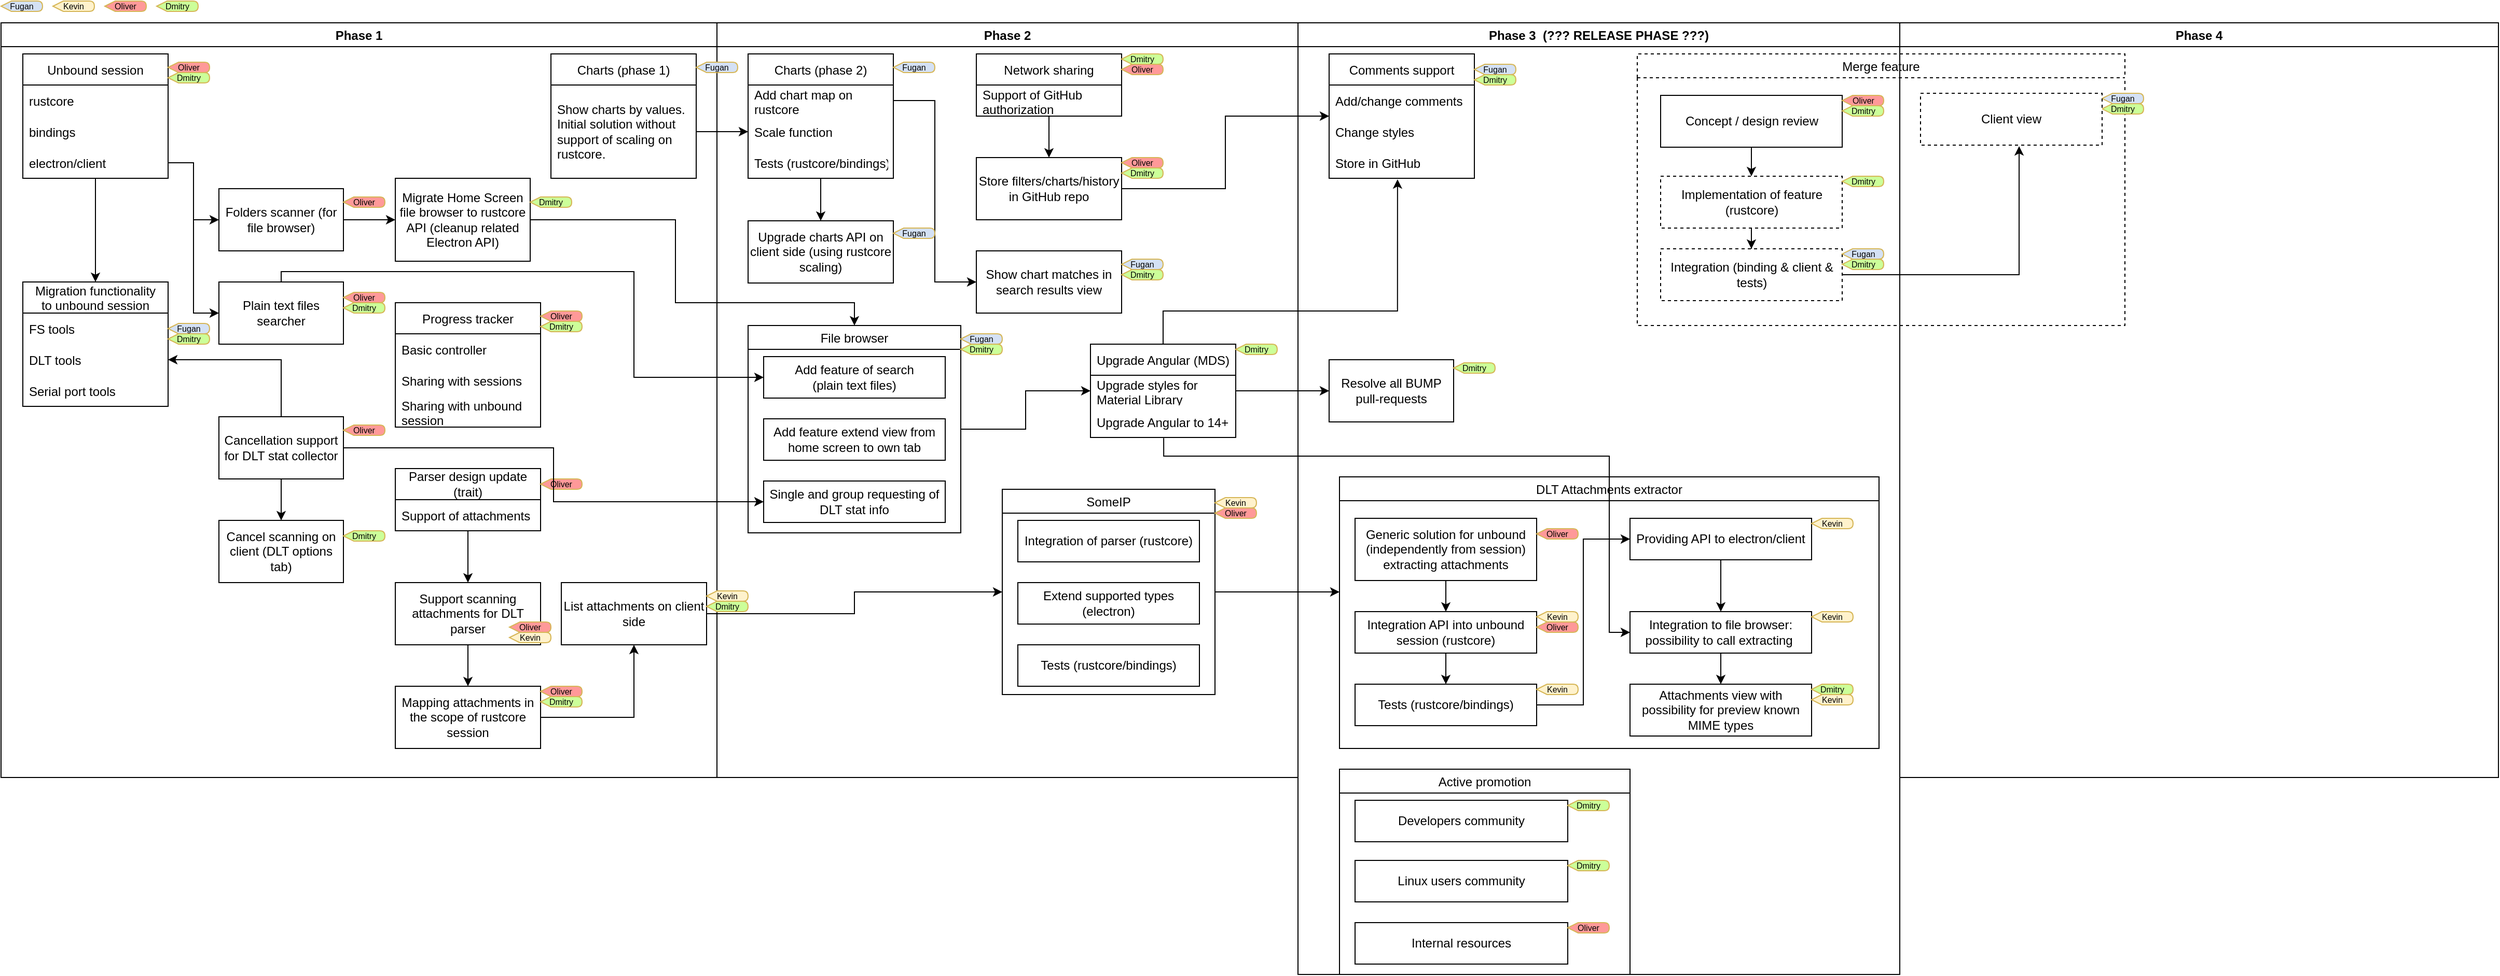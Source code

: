 <mxfile version="16.5.6" type="github">
  <diagram name="Page-1" id="74e2e168-ea6b-b213-b513-2b3c1d86103e">
    <mxGraphModel dx="2370" dy="1277" grid="1" gridSize="10" guides="1" tooltips="1" connect="1" arrows="1" fold="1" page="1" pageScale="1" pageWidth="1100" pageHeight="850" background="none" math="0" shadow="0">
      <root>
        <mxCell id="0" />
        <mxCell id="1" parent="0" />
        <mxCell id="HTtbc1bWQAet3By7Gsei-16" value="Phase 1" style="swimlane;fontSize=12;startSize=23;" vertex="1" parent="1">
          <mxGeometry x="20" y="32" width="690" height="728" as="geometry" />
        </mxCell>
        <mxCell id="HTtbc1bWQAet3By7Gsei-2" value="Unbound session" style="swimlane;fontStyle=0;childLayout=stackLayout;horizontal=1;startSize=30;horizontalStack=0;resizeParent=1;resizeParentMax=0;resizeLast=0;collapsible=1;marginBottom=0;" vertex="1" parent="HTtbc1bWQAet3By7Gsei-16">
          <mxGeometry x="21" y="30" width="140" height="120" as="geometry">
            <mxRectangle x="40" y="40" width="130" height="30" as="alternateBounds" />
          </mxGeometry>
        </mxCell>
        <mxCell id="HTtbc1bWQAet3By7Gsei-3" value="rustcore" style="text;strokeColor=none;fillColor=none;align=left;verticalAlign=middle;spacingLeft=4;spacingRight=4;overflow=hidden;points=[[0,0.5],[1,0.5]];portConstraint=eastwest;rotatable=0;" vertex="1" parent="HTtbc1bWQAet3By7Gsei-2">
          <mxGeometry y="30" width="140" height="30" as="geometry" />
        </mxCell>
        <mxCell id="HTtbc1bWQAet3By7Gsei-4" value="bindings" style="text;strokeColor=none;fillColor=none;align=left;verticalAlign=middle;spacingLeft=4;spacingRight=4;overflow=hidden;points=[[0,0.5],[1,0.5]];portConstraint=eastwest;rotatable=0;" vertex="1" parent="HTtbc1bWQAet3By7Gsei-2">
          <mxGeometry y="60" width="140" height="30" as="geometry" />
        </mxCell>
        <mxCell id="HTtbc1bWQAet3By7Gsei-5" value="electron/client" style="text;strokeColor=none;fillColor=none;align=left;verticalAlign=middle;spacingLeft=4;spacingRight=4;overflow=hidden;points=[[0,0.5],[1,0.5]];portConstraint=eastwest;rotatable=0;" vertex="1" parent="HTtbc1bWQAet3By7Gsei-2">
          <mxGeometry y="90" width="140" height="30" as="geometry" />
        </mxCell>
        <mxCell id="HTtbc1bWQAet3By7Gsei-6" value="Migration functionality&#xa;to unbound session" style="swimlane;fontStyle=0;childLayout=stackLayout;horizontal=1;startSize=30;horizontalStack=0;resizeParent=1;resizeParentMax=0;resizeLast=0;collapsible=1;marginBottom=0;" vertex="1" parent="HTtbc1bWQAet3By7Gsei-16">
          <mxGeometry x="21" y="250" width="140" height="120" as="geometry" />
        </mxCell>
        <mxCell id="HTtbc1bWQAet3By7Gsei-7" value="FS tools" style="text;strokeColor=none;fillColor=none;align=left;verticalAlign=middle;spacingLeft=4;spacingRight=4;overflow=hidden;points=[[0,0.5],[1,0.5]];portConstraint=eastwest;rotatable=0;" vertex="1" parent="HTtbc1bWQAet3By7Gsei-6">
          <mxGeometry y="30" width="140" height="30" as="geometry" />
        </mxCell>
        <mxCell id="HTtbc1bWQAet3By7Gsei-8" value="DLT tools" style="text;strokeColor=none;fillColor=none;align=left;verticalAlign=middle;spacingLeft=4;spacingRight=4;overflow=hidden;points=[[0,0.5],[1,0.5]];portConstraint=eastwest;rotatable=0;" vertex="1" parent="HTtbc1bWQAet3By7Gsei-6">
          <mxGeometry y="60" width="140" height="30" as="geometry" />
        </mxCell>
        <mxCell id="HTtbc1bWQAet3By7Gsei-9" value="Serial port tools" style="text;strokeColor=none;fillColor=none;align=left;verticalAlign=middle;spacingLeft=4;spacingRight=4;overflow=hidden;points=[[0,0.5],[1,0.5]];portConstraint=eastwest;rotatable=0;" vertex="1" parent="HTtbc1bWQAet3By7Gsei-6">
          <mxGeometry y="90" width="140" height="30" as="geometry" />
        </mxCell>
        <mxCell id="HTtbc1bWQAet3By7Gsei-1" style="edgeStyle=orthogonalEdgeStyle;rounded=0;orthogonalLoop=1;jettySize=auto;html=1;entryX=0.5;entryY=0;entryDx=0;entryDy=0;" edge="1" parent="HTtbc1bWQAet3By7Gsei-16" source="HTtbc1bWQAet3By7Gsei-2" target="HTtbc1bWQAet3By7Gsei-6">
          <mxGeometry relative="1" as="geometry" />
        </mxCell>
        <mxCell id="HTtbc1bWQAet3By7Gsei-34" style="edgeStyle=orthogonalEdgeStyle;rounded=0;orthogonalLoop=1;jettySize=auto;html=1;entryX=0;entryY=0.5;entryDx=0;entryDy=0;fontSize=12;" edge="1" parent="HTtbc1bWQAet3By7Gsei-16" source="HTtbc1bWQAet3By7Gsei-12" target="HTtbc1bWQAet3By7Gsei-33">
          <mxGeometry relative="1" as="geometry" />
        </mxCell>
        <mxCell id="HTtbc1bWQAet3By7Gsei-12" value="Folders scanner (for file browser)" style="rounded=0;whiteSpace=wrap;html=1;" vertex="1" parent="HTtbc1bWQAet3By7Gsei-16">
          <mxGeometry x="210" y="160" width="120" height="60" as="geometry" />
        </mxCell>
        <mxCell id="HTtbc1bWQAet3By7Gsei-14" style="edgeStyle=orthogonalEdgeStyle;rounded=0;orthogonalLoop=1;jettySize=auto;html=1;entryX=0;entryY=0.5;entryDx=0;entryDy=0;" edge="1" parent="HTtbc1bWQAet3By7Gsei-16" source="HTtbc1bWQAet3By7Gsei-5" target="HTtbc1bWQAet3By7Gsei-12">
          <mxGeometry relative="1" as="geometry" />
        </mxCell>
        <mxCell id="HTtbc1bWQAet3By7Gsei-13" value="Plain text files searcher" style="rounded=0;whiteSpace=wrap;html=1;" vertex="1" parent="HTtbc1bWQAet3By7Gsei-16">
          <mxGeometry x="210" y="250" width="120" height="60" as="geometry" />
        </mxCell>
        <mxCell id="HTtbc1bWQAet3By7Gsei-15" style="edgeStyle=orthogonalEdgeStyle;rounded=0;orthogonalLoop=1;jettySize=auto;html=1;entryX=0;entryY=0.5;entryDx=0;entryDy=0;" edge="1" parent="HTtbc1bWQAet3By7Gsei-16" source="HTtbc1bWQAet3By7Gsei-5" target="HTtbc1bWQAet3By7Gsei-13">
          <mxGeometry relative="1" as="geometry" />
        </mxCell>
        <mxCell id="HTtbc1bWQAet3By7Gsei-36" style="edgeStyle=orthogonalEdgeStyle;rounded=0;orthogonalLoop=1;jettySize=auto;html=1;entryX=0.5;entryY=0;entryDx=0;entryDy=0;fontSize=12;" edge="1" parent="HTtbc1bWQAet3By7Gsei-16" source="HTtbc1bWQAet3By7Gsei-11" target="HTtbc1bWQAet3By7Gsei-35">
          <mxGeometry relative="1" as="geometry" />
        </mxCell>
        <mxCell id="HTtbc1bWQAet3By7Gsei-11" value="Cancellation support for DLT stat collector" style="rounded=0;whiteSpace=wrap;html=1;" vertex="1" parent="HTtbc1bWQAet3By7Gsei-16">
          <mxGeometry x="210" y="380" width="120" height="60" as="geometry" />
        </mxCell>
        <mxCell id="HTtbc1bWQAet3By7Gsei-10" style="edgeStyle=orthogonalEdgeStyle;rounded=0;orthogonalLoop=1;jettySize=auto;html=1;" edge="1" parent="HTtbc1bWQAet3By7Gsei-16" source="HTtbc1bWQAet3By7Gsei-11" target="HTtbc1bWQAet3By7Gsei-8">
          <mxGeometry relative="1" as="geometry" />
        </mxCell>
        <mxCell id="HTtbc1bWQAet3By7Gsei-33" value="Migrate Home Screen file browser to rustcore API (cleanup related Electron API)" style="rounded=0;whiteSpace=wrap;html=1;" vertex="1" parent="HTtbc1bWQAet3By7Gsei-16">
          <mxGeometry x="380" y="150" width="130" height="80" as="geometry" />
        </mxCell>
        <mxCell id="HTtbc1bWQAet3By7Gsei-35" value="Cancel scanning on client (DLT options tab)" style="rounded=0;whiteSpace=wrap;html=1;" vertex="1" parent="HTtbc1bWQAet3By7Gsei-16">
          <mxGeometry x="210" y="480" width="120" height="60" as="geometry" />
        </mxCell>
        <mxCell id="HTtbc1bWQAet3By7Gsei-37" value="Charts (phase 1)" style="swimlane;fontStyle=0;childLayout=stackLayout;horizontal=1;startSize=30;horizontalStack=0;resizeParent=1;resizeParentMax=0;resizeLast=0;collapsible=1;marginBottom=0;fontSize=12;" vertex="1" parent="HTtbc1bWQAet3By7Gsei-16">
          <mxGeometry x="530" y="30" width="140" height="120" as="geometry" />
        </mxCell>
        <mxCell id="HTtbc1bWQAet3By7Gsei-38" value="Show charts by values. Initial solution without support of scaling on rustcore.  " style="text;strokeColor=none;fillColor=none;align=left;verticalAlign=middle;spacingLeft=4;spacingRight=4;overflow=hidden;points=[[0,0.5],[1,0.5]];portConstraint=eastwest;rotatable=0;fontSize=12;whiteSpace=wrap;" vertex="1" parent="HTtbc1bWQAet3By7Gsei-37">
          <mxGeometry y="30" width="140" height="90" as="geometry" />
        </mxCell>
        <mxCell id="HTtbc1bWQAet3By7Gsei-51" value="Progress tracker" style="swimlane;fontStyle=0;childLayout=stackLayout;horizontal=1;startSize=30;horizontalStack=0;resizeParent=1;resizeParentMax=0;resizeLast=0;collapsible=1;marginBottom=0;" vertex="1" parent="HTtbc1bWQAet3By7Gsei-16">
          <mxGeometry x="380" y="270" width="140" height="120" as="geometry">
            <mxRectangle x="40" y="40" width="130" height="30" as="alternateBounds" />
          </mxGeometry>
        </mxCell>
        <mxCell id="HTtbc1bWQAet3By7Gsei-52" value="Basic controller" style="text;strokeColor=none;fillColor=none;align=left;verticalAlign=middle;spacingLeft=4;spacingRight=4;overflow=hidden;points=[[0,0.5],[1,0.5]];portConstraint=eastwest;rotatable=0;" vertex="1" parent="HTtbc1bWQAet3By7Gsei-51">
          <mxGeometry y="30" width="140" height="30" as="geometry" />
        </mxCell>
        <mxCell id="HTtbc1bWQAet3By7Gsei-53" value="Sharing with sessions" style="text;strokeColor=none;fillColor=none;align=left;verticalAlign=middle;spacingLeft=4;spacingRight=4;overflow=hidden;points=[[0,0.5],[1,0.5]];portConstraint=eastwest;rotatable=0;" vertex="1" parent="HTtbc1bWQAet3By7Gsei-51">
          <mxGeometry y="60" width="140" height="30" as="geometry" />
        </mxCell>
        <mxCell id="HTtbc1bWQAet3By7Gsei-54" value="Sharing with unbound session" style="text;strokeColor=none;fillColor=none;align=left;verticalAlign=middle;spacingLeft=4;spacingRight=4;overflow=hidden;points=[[0,0.5],[1,0.5]];portConstraint=eastwest;rotatable=0;whiteSpace=wrap;" vertex="1" parent="HTtbc1bWQAet3By7Gsei-51">
          <mxGeometry y="90" width="140" height="30" as="geometry" />
        </mxCell>
        <mxCell id="HTtbc1bWQAet3By7Gsei-60" style="edgeStyle=orthogonalEdgeStyle;rounded=0;orthogonalLoop=1;jettySize=auto;html=1;entryX=0.5;entryY=0;entryDx=0;entryDy=0;fontSize=12;" edge="1" parent="HTtbc1bWQAet3By7Gsei-16" source="HTtbc1bWQAet3By7Gsei-55" target="HTtbc1bWQAet3By7Gsei-59">
          <mxGeometry relative="1" as="geometry" />
        </mxCell>
        <mxCell id="HTtbc1bWQAet3By7Gsei-55" value="Parser design update (trait)" style="swimlane;fontStyle=0;childLayout=stackLayout;horizontal=1;startSize=30;horizontalStack=0;resizeParent=1;resizeParentMax=0;resizeLast=0;collapsible=1;marginBottom=0;whiteSpace=wrap;" vertex="1" parent="HTtbc1bWQAet3By7Gsei-16">
          <mxGeometry x="380" y="430" width="140" height="60" as="geometry">
            <mxRectangle x="40" y="40" width="130" height="30" as="alternateBounds" />
          </mxGeometry>
        </mxCell>
        <mxCell id="HTtbc1bWQAet3By7Gsei-56" value="Support of attachments" style="text;strokeColor=none;fillColor=none;align=left;verticalAlign=middle;spacingLeft=4;spacingRight=4;overflow=hidden;points=[[0,0.5],[1,0.5]];portConstraint=eastwest;rotatable=0;" vertex="1" parent="HTtbc1bWQAet3By7Gsei-55">
          <mxGeometry y="30" width="140" height="30" as="geometry" />
        </mxCell>
        <mxCell id="HTtbc1bWQAet3By7Gsei-62" style="edgeStyle=orthogonalEdgeStyle;rounded=0;orthogonalLoop=1;jettySize=auto;html=1;entryX=0.5;entryY=0;entryDx=0;entryDy=0;fontSize=12;" edge="1" parent="HTtbc1bWQAet3By7Gsei-16" source="HTtbc1bWQAet3By7Gsei-59" target="HTtbc1bWQAet3By7Gsei-61">
          <mxGeometry relative="1" as="geometry" />
        </mxCell>
        <mxCell id="HTtbc1bWQAet3By7Gsei-59" value="Support scanning attachments for DLT parser" style="rounded=0;whiteSpace=wrap;html=1;fontSize=12;" vertex="1" parent="HTtbc1bWQAet3By7Gsei-16">
          <mxGeometry x="380" y="540" width="140" height="60" as="geometry" />
        </mxCell>
        <mxCell id="HTtbc1bWQAet3By7Gsei-64" style="edgeStyle=orthogonalEdgeStyle;rounded=0;orthogonalLoop=1;jettySize=auto;html=1;entryX=0.5;entryY=1;entryDx=0;entryDy=0;fontSize=12;" edge="1" parent="HTtbc1bWQAet3By7Gsei-16" source="HTtbc1bWQAet3By7Gsei-61" target="HTtbc1bWQAet3By7Gsei-63">
          <mxGeometry relative="1" as="geometry" />
        </mxCell>
        <mxCell id="HTtbc1bWQAet3By7Gsei-61" value="Mapping attachments in the scope of rustcore session" style="rounded=0;whiteSpace=wrap;html=1;fontSize=12;" vertex="1" parent="HTtbc1bWQAet3By7Gsei-16">
          <mxGeometry x="380" y="640" width="140" height="60" as="geometry" />
        </mxCell>
        <mxCell id="HTtbc1bWQAet3By7Gsei-63" value="List attachments on client side" style="rounded=0;whiteSpace=wrap;html=1;fontSize=12;" vertex="1" parent="HTtbc1bWQAet3By7Gsei-16">
          <mxGeometry x="540" y="540" width="140" height="60" as="geometry" />
        </mxCell>
        <mxCell id="HTtbc1bWQAet3By7Gsei-131" value="Oliver" style="shape=display;whiteSpace=wrap;html=1;rounded=0;shadow=0;glass=0;sketch=0;fontSize=8;fillColor=#FF9999;strokeColor=#d6b656;" vertex="1" parent="HTtbc1bWQAet3By7Gsei-16">
          <mxGeometry x="161" y="38" width="40" height="10" as="geometry" />
        </mxCell>
        <mxCell id="HTtbc1bWQAet3By7Gsei-132" value="Dmitry" style="shape=display;whiteSpace=wrap;html=1;rounded=0;shadow=0;glass=0;sketch=0;fontSize=8;fillColor=#CCFF99;strokeColor=#d6b656;" vertex="1" parent="HTtbc1bWQAet3By7Gsei-16">
          <mxGeometry x="161" y="48" width="40" height="10" as="geometry" />
        </mxCell>
        <mxCell id="HTtbc1bWQAet3By7Gsei-133" value="Oliver" style="shape=display;whiteSpace=wrap;html=1;rounded=0;shadow=0;glass=0;sketch=0;fontSize=8;fillColor=#FF9999;strokeColor=#d6b656;" vertex="1" parent="HTtbc1bWQAet3By7Gsei-16">
          <mxGeometry x="330" y="168" width="40" height="10" as="geometry" />
        </mxCell>
        <mxCell id="HTtbc1bWQAet3By7Gsei-134" value="Oliver" style="shape=display;whiteSpace=wrap;html=1;rounded=0;shadow=0;glass=0;sketch=0;fontSize=8;fillColor=#FF9999;strokeColor=#d6b656;" vertex="1" parent="HTtbc1bWQAet3By7Gsei-16">
          <mxGeometry x="330" y="388" width="40" height="10" as="geometry" />
        </mxCell>
        <mxCell id="HTtbc1bWQAet3By7Gsei-135" value="Oliver" style="shape=display;whiteSpace=wrap;html=1;rounded=0;shadow=0;glass=0;sketch=0;fontSize=8;fillColor=#FF9999;strokeColor=#d6b656;" vertex="1" parent="HTtbc1bWQAet3By7Gsei-16">
          <mxGeometry x="520" y="278" width="40" height="10" as="geometry" />
        </mxCell>
        <mxCell id="HTtbc1bWQAet3By7Gsei-136" value="Dmitry" style="shape=display;whiteSpace=wrap;html=1;rounded=0;shadow=0;glass=0;sketch=0;fontSize=8;fillColor=#CCFF99;strokeColor=#d6b656;" vertex="1" parent="HTtbc1bWQAet3By7Gsei-16">
          <mxGeometry x="520" y="288" width="40" height="10" as="geometry" />
        </mxCell>
        <mxCell id="HTtbc1bWQAet3By7Gsei-137" value="Dmitry" style="shape=display;whiteSpace=wrap;html=1;rounded=0;shadow=0;glass=0;sketch=0;fontSize=8;fillColor=#CCFF99;strokeColor=#d6b656;" vertex="1" parent="HTtbc1bWQAet3By7Gsei-16">
          <mxGeometry x="510" y="168" width="40" height="10" as="geometry" />
        </mxCell>
        <mxCell id="HTtbc1bWQAet3By7Gsei-138" value="Dmitry" style="shape=display;whiteSpace=wrap;html=1;rounded=0;shadow=0;glass=0;sketch=0;fontSize=8;fillColor=#CCFF99;strokeColor=#d6b656;" vertex="1" parent="HTtbc1bWQAet3By7Gsei-16">
          <mxGeometry x="161" y="300" width="40" height="10" as="geometry" />
        </mxCell>
        <mxCell id="HTtbc1bWQAet3By7Gsei-139" value="Fugan" style="shape=display;whiteSpace=wrap;html=1;rounded=0;shadow=0;glass=0;sketch=0;fontSize=8;fillColor=#D4E1F5;strokeColor=#d6b656;" vertex="1" parent="HTtbc1bWQAet3By7Gsei-16">
          <mxGeometry x="161" y="290" width="40" height="10" as="geometry" />
        </mxCell>
        <mxCell id="HTtbc1bWQAet3By7Gsei-143" value="Oliver" style="shape=display;whiteSpace=wrap;html=1;rounded=0;shadow=0;glass=0;sketch=0;fontSize=8;fillColor=#FF9999;strokeColor=#d6b656;" vertex="1" parent="HTtbc1bWQAet3By7Gsei-16">
          <mxGeometry x="520" y="440" width="40" height="10" as="geometry" />
        </mxCell>
        <mxCell id="HTtbc1bWQAet3By7Gsei-144" value="Oliver" style="shape=display;whiteSpace=wrap;html=1;rounded=0;shadow=0;glass=0;sketch=0;fontSize=8;fillColor=#FF9999;strokeColor=#d6b656;" vertex="1" parent="HTtbc1bWQAet3By7Gsei-16">
          <mxGeometry x="490" y="578" width="40" height="10" as="geometry" />
        </mxCell>
        <mxCell id="HTtbc1bWQAet3By7Gsei-145" value="Dmitry" style="shape=display;whiteSpace=wrap;html=1;rounded=0;shadow=0;glass=0;sketch=0;fontSize=8;fillColor=#CCFF99;strokeColor=#d6b656;" vertex="1" parent="HTtbc1bWQAet3By7Gsei-16">
          <mxGeometry x="330" y="490" width="40" height="10" as="geometry" />
        </mxCell>
        <mxCell id="HTtbc1bWQAet3By7Gsei-146" value="Kevin" style="shape=display;whiteSpace=wrap;html=1;rounded=0;shadow=0;glass=0;sketch=0;fontSize=8;fillColor=#fff2cc;strokeColor=#d6b656;" vertex="1" parent="HTtbc1bWQAet3By7Gsei-16">
          <mxGeometry x="490" y="588" width="40" height="10" as="geometry" />
        </mxCell>
        <mxCell id="HTtbc1bWQAet3By7Gsei-149" value="Oliver" style="shape=display;whiteSpace=wrap;html=1;rounded=0;shadow=0;glass=0;sketch=0;fontSize=8;fillColor=#FF9999;strokeColor=#d6b656;" vertex="1" parent="HTtbc1bWQAet3By7Gsei-16">
          <mxGeometry x="520" y="640" width="40" height="10" as="geometry" />
        </mxCell>
        <mxCell id="HTtbc1bWQAet3By7Gsei-150" value="Dmitry" style="shape=display;whiteSpace=wrap;html=1;rounded=0;shadow=0;glass=0;sketch=0;fontSize=8;fillColor=#CCFF99;strokeColor=#d6b656;" vertex="1" parent="HTtbc1bWQAet3By7Gsei-16">
          <mxGeometry x="520" y="650" width="40" height="10" as="geometry" />
        </mxCell>
        <mxCell id="HTtbc1bWQAet3By7Gsei-176" value="Oliver" style="shape=display;whiteSpace=wrap;html=1;rounded=0;shadow=0;glass=0;sketch=0;fontSize=8;fillColor=#FF9999;strokeColor=#d6b656;" vertex="1" parent="HTtbc1bWQAet3By7Gsei-16">
          <mxGeometry x="330" y="260" width="40" height="10" as="geometry" />
        </mxCell>
        <mxCell id="HTtbc1bWQAet3By7Gsei-177" value="Dmitry" style="shape=display;whiteSpace=wrap;html=1;rounded=0;shadow=0;glass=0;sketch=0;fontSize=8;fillColor=#CCFF99;strokeColor=#d6b656;" vertex="1" parent="HTtbc1bWQAet3By7Gsei-16">
          <mxGeometry x="330" y="270" width="40" height="10" as="geometry" />
        </mxCell>
        <mxCell id="HTtbc1bWQAet3By7Gsei-17" value="Phase 2" style="swimlane;fontSize=12;glass=0;shadow=0;rounded=0;sketch=0;" vertex="1" parent="1">
          <mxGeometry x="710" y="32" width="560" height="728" as="geometry" />
        </mxCell>
        <mxCell id="HTtbc1bWQAet3By7Gsei-50" style="edgeStyle=orthogonalEdgeStyle;rounded=0;orthogonalLoop=1;jettySize=auto;html=1;entryX=0.5;entryY=0;entryDx=0;entryDy=0;fontSize=12;" edge="1" parent="HTtbc1bWQAet3By7Gsei-17" source="HTtbc1bWQAet3By7Gsei-44" target="HTtbc1bWQAet3By7Gsei-48">
          <mxGeometry relative="1" as="geometry" />
        </mxCell>
        <mxCell id="HTtbc1bWQAet3By7Gsei-44" value="Charts (phase 2)" style="swimlane;fontStyle=0;childLayout=stackLayout;horizontal=1;startSize=30;horizontalStack=0;resizeParent=1;resizeParentMax=0;resizeLast=0;collapsible=1;marginBottom=0;fontSize=12;" vertex="1" parent="HTtbc1bWQAet3By7Gsei-17">
          <mxGeometry x="30" y="30" width="140" height="120" as="geometry" />
        </mxCell>
        <mxCell id="HTtbc1bWQAet3By7Gsei-45" value="Add chart map on rustcore" style="text;strokeColor=none;fillColor=none;align=left;verticalAlign=middle;spacingLeft=4;spacingRight=4;overflow=hidden;points=[[0,0.5],[1,0.5]];portConstraint=eastwest;rotatable=0;fontSize=12;whiteSpace=wrap;" vertex="1" parent="HTtbc1bWQAet3By7Gsei-44">
          <mxGeometry y="30" width="140" height="30" as="geometry" />
        </mxCell>
        <mxCell id="HTtbc1bWQAet3By7Gsei-46" value="Scale function" style="text;strokeColor=none;fillColor=none;align=left;verticalAlign=middle;spacingLeft=4;spacingRight=4;overflow=hidden;points=[[0,0.5],[1,0.5]];portConstraint=eastwest;rotatable=0;fontSize=12;" vertex="1" parent="HTtbc1bWQAet3By7Gsei-44">
          <mxGeometry y="60" width="140" height="30" as="geometry" />
        </mxCell>
        <mxCell id="HTtbc1bWQAet3By7Gsei-47" value="Tests (rustcore/bindings)" style="text;strokeColor=none;fillColor=none;align=left;verticalAlign=middle;spacingLeft=4;spacingRight=4;overflow=hidden;points=[[0,0.5],[1,0.5]];portConstraint=eastwest;rotatable=0;fontSize=12;" vertex="1" parent="HTtbc1bWQAet3By7Gsei-44">
          <mxGeometry y="90" width="140" height="30" as="geometry" />
        </mxCell>
        <mxCell id="HTtbc1bWQAet3By7Gsei-48" value="Upgrade charts API on client side (using rustcore scaling)" style="rounded=0;whiteSpace=wrap;html=1;" vertex="1" parent="HTtbc1bWQAet3By7Gsei-17">
          <mxGeometry x="30" y="191" width="140" height="60" as="geometry" />
        </mxCell>
        <mxCell id="HTtbc1bWQAet3By7Gsei-201" style="edgeStyle=orthogonalEdgeStyle;rounded=0;orthogonalLoop=1;jettySize=auto;html=1;entryX=0;entryY=0.5;entryDx=0;entryDy=0;fontSize=8;" edge="1" parent="HTtbc1bWQAet3By7Gsei-17" source="HTtbc1bWQAet3By7Gsei-70" target="HTtbc1bWQAet3By7Gsei-112">
          <mxGeometry relative="1" as="geometry" />
        </mxCell>
        <mxCell id="HTtbc1bWQAet3By7Gsei-70" value="File browser" style="swimlane;fontSize=12;fontStyle=0" vertex="1" parent="HTtbc1bWQAet3By7Gsei-17">
          <mxGeometry x="30" y="292" width="205" height="200" as="geometry">
            <mxRectangle x="75" y="440" width="130" height="23" as="alternateBounds" />
          </mxGeometry>
        </mxCell>
        <mxCell id="HTtbc1bWQAet3By7Gsei-71" value="&lt;span style=&quot;&quot;&gt;Add feature of search&lt;br&gt;(plain text files)&lt;/span&gt;" style="rounded=0;whiteSpace=wrap;html=1;fontSize=12;align=center;" vertex="1" parent="HTtbc1bWQAet3By7Gsei-70">
          <mxGeometry x="15" y="30" width="175" height="40" as="geometry" />
        </mxCell>
        <mxCell id="HTtbc1bWQAet3By7Gsei-72" value="&lt;span style=&quot;text-align: left&quot;&gt;Add feature extend view from home screen to own tab&lt;/span&gt;" style="rounded=0;whiteSpace=wrap;html=1;fontSize=12;" vertex="1" parent="HTtbc1bWQAet3By7Gsei-70">
          <mxGeometry x="15" y="90" width="175" height="40" as="geometry" />
        </mxCell>
        <mxCell id="HTtbc1bWQAet3By7Gsei-73" value="&lt;div style=&quot;&quot;&gt;&lt;span&gt;Single and group requesting of DLT stat info&lt;/span&gt;&lt;/div&gt;" style="rounded=0;whiteSpace=wrap;html=1;fontSize=12;align=center;" vertex="1" parent="HTtbc1bWQAet3By7Gsei-70">
          <mxGeometry x="15" y="150" width="175" height="40" as="geometry" />
        </mxCell>
        <mxCell id="HTtbc1bWQAet3By7Gsei-84" style="edgeStyle=orthogonalEdgeStyle;rounded=0;orthogonalLoop=1;jettySize=auto;html=1;entryX=0.5;entryY=0;entryDx=0;entryDy=0;fontSize=12;" edge="1" parent="HTtbc1bWQAet3By7Gsei-17" source="HTtbc1bWQAet3By7Gsei-79" target="HTtbc1bWQAet3By7Gsei-83">
          <mxGeometry relative="1" as="geometry" />
        </mxCell>
        <mxCell id="HTtbc1bWQAet3By7Gsei-79" value="Network sharing" style="swimlane;fontStyle=0;childLayout=stackLayout;horizontal=1;startSize=30;horizontalStack=0;resizeParent=1;resizeParentMax=0;resizeLast=0;collapsible=1;marginBottom=0;rounded=0;shadow=0;glass=0;sketch=0;fontSize=12;" vertex="1" parent="HTtbc1bWQAet3By7Gsei-17">
          <mxGeometry x="250" y="30" width="140" height="60" as="geometry" />
        </mxCell>
        <mxCell id="HTtbc1bWQAet3By7Gsei-80" value="Support of GitHub authorization " style="text;strokeColor=none;fillColor=none;align=left;verticalAlign=middle;spacingLeft=4;spacingRight=4;overflow=hidden;points=[[0,0.5],[1,0.5]];portConstraint=eastwest;rotatable=0;rounded=0;shadow=0;glass=0;sketch=0;fontSize=12;whiteSpace=wrap;" vertex="1" parent="HTtbc1bWQAet3By7Gsei-79">
          <mxGeometry y="30" width="140" height="30" as="geometry" />
        </mxCell>
        <mxCell id="HTtbc1bWQAet3By7Gsei-83" value="Store filters/charts/history in GitHub repo" style="rounded=0;whiteSpace=wrap;html=1;shadow=0;glass=0;sketch=0;fontSize=12;" vertex="1" parent="HTtbc1bWQAet3By7Gsei-17">
          <mxGeometry x="250" y="130" width="140" height="60" as="geometry" />
        </mxCell>
        <mxCell id="HTtbc1bWQAet3By7Gsei-109" value="Show chart matches in search results view" style="rounded=0;whiteSpace=wrap;html=1;" vertex="1" parent="HTtbc1bWQAet3By7Gsei-17">
          <mxGeometry x="250" y="220" width="140" height="60" as="geometry" />
        </mxCell>
        <mxCell id="HTtbc1bWQAet3By7Gsei-110" style="edgeStyle=orthogonalEdgeStyle;rounded=0;orthogonalLoop=1;jettySize=auto;html=1;entryX=0;entryY=0.5;entryDx=0;entryDy=0;fontSize=12;" edge="1" parent="HTtbc1bWQAet3By7Gsei-17" source="HTtbc1bWQAet3By7Gsei-45" target="HTtbc1bWQAet3By7Gsei-109">
          <mxGeometry relative="1" as="geometry" />
        </mxCell>
        <mxCell id="HTtbc1bWQAet3By7Gsei-111" value="Upgrade Angular (MDS)" style="swimlane;fontStyle=0;childLayout=stackLayout;horizontal=1;startSize=30;horizontalStack=0;resizeParent=1;resizeParentMax=0;resizeLast=0;collapsible=1;marginBottom=0;rounded=0;shadow=0;glass=0;sketch=0;fontSize=12;" vertex="1" parent="HTtbc1bWQAet3By7Gsei-17">
          <mxGeometry x="360" y="310" width="140" height="90" as="geometry" />
        </mxCell>
        <mxCell id="HTtbc1bWQAet3By7Gsei-112" value="Upgrade styles for Material Library" style="text;strokeColor=none;fillColor=none;align=left;verticalAlign=middle;spacingLeft=4;spacingRight=4;overflow=hidden;points=[[0,0.5],[1,0.5]];portConstraint=eastwest;rotatable=0;rounded=0;shadow=0;glass=0;sketch=0;fontSize=12;whiteSpace=wrap;" vertex="1" parent="HTtbc1bWQAet3By7Gsei-111">
          <mxGeometry y="30" width="140" height="30" as="geometry" />
        </mxCell>
        <mxCell id="HTtbc1bWQAet3By7Gsei-113" value="Upgrade Angular to 14+" style="text;strokeColor=none;fillColor=none;align=left;verticalAlign=middle;spacingLeft=4;spacingRight=4;overflow=hidden;points=[[0,0.5],[1,0.5]];portConstraint=eastwest;rotatable=0;rounded=0;shadow=0;glass=0;sketch=0;fontSize=12;" vertex="1" parent="HTtbc1bWQAet3By7Gsei-111">
          <mxGeometry y="60" width="140" height="30" as="geometry" />
        </mxCell>
        <mxCell id="HTtbc1bWQAet3By7Gsei-140" value="Fugan" style="shape=display;whiteSpace=wrap;html=1;rounded=0;shadow=0;glass=0;sketch=0;fontSize=8;fillColor=#D4E1F5;strokeColor=#d6b656;" vertex="1" parent="HTtbc1bWQAet3By7Gsei-17">
          <mxGeometry x="-20" y="38" width="40" height="10" as="geometry" />
        </mxCell>
        <mxCell id="HTtbc1bWQAet3By7Gsei-141" value="Fugan" style="shape=display;whiteSpace=wrap;html=1;rounded=0;shadow=0;glass=0;sketch=0;fontSize=8;fillColor=#D4E1F5;strokeColor=#d6b656;" vertex="1" parent="HTtbc1bWQAet3By7Gsei-17">
          <mxGeometry x="170" y="38" width="40" height="10" as="geometry" />
        </mxCell>
        <mxCell id="HTtbc1bWQAet3By7Gsei-142" value="Fugan" style="shape=display;whiteSpace=wrap;html=1;rounded=0;shadow=0;glass=0;sketch=0;fontSize=8;fillColor=#D4E1F5;strokeColor=#d6b656;" vertex="1" parent="HTtbc1bWQAet3By7Gsei-17">
          <mxGeometry x="170" y="198" width="40" height="10" as="geometry" />
        </mxCell>
        <mxCell id="HTtbc1bWQAet3By7Gsei-147" value="Kevin" style="shape=display;whiteSpace=wrap;html=1;rounded=0;shadow=0;glass=0;sketch=0;fontSize=8;fillColor=#fff2cc;strokeColor=#d6b656;" vertex="1" parent="HTtbc1bWQAet3By7Gsei-17">
          <mxGeometry x="-10" y="548" width="40" height="10" as="geometry" />
        </mxCell>
        <mxCell id="HTtbc1bWQAet3By7Gsei-148" value="Dmitry" style="shape=display;whiteSpace=wrap;html=1;rounded=0;shadow=0;glass=0;sketch=0;fontSize=8;fillColor=#CCFF99;strokeColor=#d6b656;" vertex="1" parent="HTtbc1bWQAet3By7Gsei-17">
          <mxGeometry x="-10" y="558" width="40" height="10" as="geometry" />
        </mxCell>
        <mxCell id="HTtbc1bWQAet3By7Gsei-151" value="Dmitry" style="shape=display;whiteSpace=wrap;html=1;rounded=0;shadow=0;glass=0;sketch=0;fontSize=8;fillColor=#CCFF99;strokeColor=#d6b656;" vertex="1" parent="HTtbc1bWQAet3By7Gsei-17">
          <mxGeometry x="500" y="310" width="40" height="10" as="geometry" />
        </mxCell>
        <mxCell id="HTtbc1bWQAet3By7Gsei-152" value="Fugan" style="shape=display;whiteSpace=wrap;html=1;rounded=0;shadow=0;glass=0;sketch=0;fontSize=8;fillColor=#D4E1F5;strokeColor=#d6b656;" vertex="1" parent="HTtbc1bWQAet3By7Gsei-17">
          <mxGeometry x="390" y="228" width="40" height="10" as="geometry" />
        </mxCell>
        <mxCell id="HTtbc1bWQAet3By7Gsei-153" value="Dmitry" style="shape=display;whiteSpace=wrap;html=1;rounded=0;shadow=0;glass=0;sketch=0;fontSize=8;fillColor=#CCFF99;strokeColor=#d6b656;" vertex="1" parent="HTtbc1bWQAet3By7Gsei-17">
          <mxGeometry x="390" y="238" width="40" height="10" as="geometry" />
        </mxCell>
        <mxCell id="HTtbc1bWQAet3By7Gsei-154" value="Dmitry" style="shape=display;whiteSpace=wrap;html=1;rounded=0;shadow=0;glass=0;sketch=0;fontSize=8;fillColor=#CCFF99;strokeColor=#d6b656;" vertex="1" parent="HTtbc1bWQAet3By7Gsei-17">
          <mxGeometry x="390" y="30" width="40" height="10" as="geometry" />
        </mxCell>
        <mxCell id="HTtbc1bWQAet3By7Gsei-155" value="Oliver" style="shape=display;whiteSpace=wrap;html=1;rounded=0;shadow=0;glass=0;sketch=0;fontSize=8;fillColor=#FF9999;strokeColor=#d6b656;" vertex="1" parent="HTtbc1bWQAet3By7Gsei-17">
          <mxGeometry x="390" y="40" width="40" height="10" as="geometry" />
        </mxCell>
        <mxCell id="HTtbc1bWQAet3By7Gsei-156" value="Dmitry" style="shape=display;whiteSpace=wrap;html=1;rounded=0;shadow=0;glass=0;sketch=0;fontSize=8;fillColor=#CCFF99;strokeColor=#d6b656;" vertex="1" parent="HTtbc1bWQAet3By7Gsei-17">
          <mxGeometry x="390" y="140" width="40" height="10" as="geometry" />
        </mxCell>
        <mxCell id="HTtbc1bWQAet3By7Gsei-157" value="Oliver" style="shape=display;whiteSpace=wrap;html=1;rounded=0;shadow=0;glass=0;sketch=0;fontSize=8;fillColor=#FF9999;strokeColor=#d6b656;" vertex="1" parent="HTtbc1bWQAet3By7Gsei-17">
          <mxGeometry x="390" y="130" width="40" height="10" as="geometry" />
        </mxCell>
        <mxCell id="HTtbc1bWQAet3By7Gsei-162" value="Fugan" style="shape=display;whiteSpace=wrap;html=1;rounded=0;shadow=0;glass=0;sketch=0;fontSize=8;fillColor=#D4E1F5;strokeColor=#d6b656;" vertex="1" parent="HTtbc1bWQAet3By7Gsei-17">
          <mxGeometry x="235" y="300" width="40" height="10" as="geometry" />
        </mxCell>
        <mxCell id="HTtbc1bWQAet3By7Gsei-163" value="Dmitry" style="shape=display;whiteSpace=wrap;html=1;rounded=0;shadow=0;glass=0;sketch=0;fontSize=8;fillColor=#CCFF99;strokeColor=#d6b656;" vertex="1" parent="HTtbc1bWQAet3By7Gsei-17">
          <mxGeometry x="235" y="310" width="40" height="10" as="geometry" />
        </mxCell>
        <mxCell id="HTtbc1bWQAet3By7Gsei-168" value="SomeIP" style="swimlane;fontSize=12;fontStyle=0" vertex="1" parent="HTtbc1bWQAet3By7Gsei-17">
          <mxGeometry x="275" y="450" width="205" height="198" as="geometry">
            <mxRectangle x="75" y="440" width="130" height="23" as="alternateBounds" />
          </mxGeometry>
        </mxCell>
        <mxCell id="HTtbc1bWQAet3By7Gsei-169" value="Integration of parser (rustcore)" style="rounded=0;whiteSpace=wrap;html=1;fontSize=12;align=center;" vertex="1" parent="HTtbc1bWQAet3By7Gsei-168">
          <mxGeometry x="15" y="30" width="175" height="40" as="geometry" />
        </mxCell>
        <mxCell id="HTtbc1bWQAet3By7Gsei-170" value="&lt;span style=&quot;text-align: left&quot;&gt;Extend supported types (electron)&lt;/span&gt;" style="rounded=0;whiteSpace=wrap;html=1;fontSize=12;" vertex="1" parent="HTtbc1bWQAet3By7Gsei-168">
          <mxGeometry x="15" y="90" width="175" height="40" as="geometry" />
        </mxCell>
        <mxCell id="HTtbc1bWQAet3By7Gsei-171" value="&lt;div&gt;&lt;span&gt;Tests (rustcore/bindings)&lt;/span&gt;&lt;/div&gt;" style="rounded=0;whiteSpace=wrap;html=1;fontSize=12;align=center;" vertex="1" parent="HTtbc1bWQAet3By7Gsei-168">
          <mxGeometry x="15" y="150" width="175" height="40" as="geometry" />
        </mxCell>
        <mxCell id="HTtbc1bWQAet3By7Gsei-172" value="Kevin" style="shape=display;whiteSpace=wrap;html=1;rounded=0;shadow=0;glass=0;sketch=0;fontSize=8;fillColor=#fff2cc;strokeColor=#d6b656;" vertex="1" parent="HTtbc1bWQAet3By7Gsei-17">
          <mxGeometry x="480" y="458" width="40" height="10" as="geometry" />
        </mxCell>
        <mxCell id="HTtbc1bWQAet3By7Gsei-173" value="Oliver" style="shape=display;whiteSpace=wrap;html=1;rounded=0;shadow=0;glass=0;sketch=0;fontSize=8;fillColor=#FF9999;strokeColor=#d6b656;" vertex="1" parent="HTtbc1bWQAet3By7Gsei-17">
          <mxGeometry x="480" y="468" width="40" height="10" as="geometry" />
        </mxCell>
        <mxCell id="HTtbc1bWQAet3By7Gsei-49" style="edgeStyle=orthogonalEdgeStyle;rounded=0;orthogonalLoop=1;jettySize=auto;html=1;entryX=0;entryY=0.5;entryDx=0;entryDy=0;fontSize=12;" edge="1" parent="1" source="HTtbc1bWQAet3By7Gsei-38" target="HTtbc1bWQAet3By7Gsei-46">
          <mxGeometry relative="1" as="geometry" />
        </mxCell>
        <mxCell id="HTtbc1bWQAet3By7Gsei-74" style="edgeStyle=orthogonalEdgeStyle;rounded=0;orthogonalLoop=1;jettySize=auto;html=1;entryX=0;entryY=0.5;entryDx=0;entryDy=0;fontSize=12;" edge="1" parent="1" source="HTtbc1bWQAet3By7Gsei-13" target="HTtbc1bWQAet3By7Gsei-71">
          <mxGeometry relative="1" as="geometry">
            <Array as="points">
              <mxPoint x="290" y="272" />
              <mxPoint x="630" y="272" />
              <mxPoint x="630" y="374" />
            </Array>
          </mxGeometry>
        </mxCell>
        <mxCell id="HTtbc1bWQAet3By7Gsei-75" style="edgeStyle=orthogonalEdgeStyle;rounded=0;orthogonalLoop=1;jettySize=auto;html=1;entryX=0;entryY=0.5;entryDx=0;entryDy=0;fontSize=12;" edge="1" parent="1" source="HTtbc1bWQAet3By7Gsei-11" target="HTtbc1bWQAet3By7Gsei-73">
          <mxGeometry relative="1" as="geometry" />
        </mxCell>
        <mxCell id="HTtbc1bWQAet3By7Gsei-76" style="edgeStyle=orthogonalEdgeStyle;rounded=0;orthogonalLoop=1;jettySize=auto;html=1;entryX=0.5;entryY=0;entryDx=0;entryDy=0;fontSize=12;" edge="1" parent="1" source="HTtbc1bWQAet3By7Gsei-33" target="HTtbc1bWQAet3By7Gsei-70">
          <mxGeometry relative="1" as="geometry">
            <Array as="points">
              <mxPoint x="670" y="222" />
              <mxPoint x="670" y="302" />
              <mxPoint x="843" y="302" />
            </Array>
          </mxGeometry>
        </mxCell>
        <mxCell id="HTtbc1bWQAet3By7Gsei-87" value="Phase 3  (??? RELEASE PHASE ???)" style="swimlane;fontSize=12;glass=0;shadow=0;rounded=0;sketch=0;" vertex="1" parent="1">
          <mxGeometry x="1270" y="32" width="580" height="918" as="geometry" />
        </mxCell>
        <mxCell id="HTtbc1bWQAet3By7Gsei-104" value="Comments support" style="swimlane;fontStyle=0;childLayout=stackLayout;horizontal=1;startSize=30;horizontalStack=0;resizeParent=1;resizeParentMax=0;resizeLast=0;collapsible=1;marginBottom=0;rounded=0;shadow=0;glass=0;sketch=0;fontSize=12;" vertex="1" parent="HTtbc1bWQAet3By7Gsei-87">
          <mxGeometry x="30" y="30" width="140" height="120" as="geometry" />
        </mxCell>
        <mxCell id="HTtbc1bWQAet3By7Gsei-105" value="Add/change comments" style="text;strokeColor=none;fillColor=none;align=left;verticalAlign=middle;spacingLeft=4;spacingRight=4;overflow=hidden;points=[[0,0.5],[1,0.5]];portConstraint=eastwest;rotatable=0;rounded=0;shadow=0;glass=0;sketch=0;fontSize=12;" vertex="1" parent="HTtbc1bWQAet3By7Gsei-104">
          <mxGeometry y="30" width="140" height="30" as="geometry" />
        </mxCell>
        <mxCell id="HTtbc1bWQAet3By7Gsei-106" value="Change styles " style="text;strokeColor=none;fillColor=none;align=left;verticalAlign=middle;spacingLeft=4;spacingRight=4;overflow=hidden;points=[[0,0.5],[1,0.5]];portConstraint=eastwest;rotatable=0;rounded=0;shadow=0;glass=0;sketch=0;fontSize=12;" vertex="1" parent="HTtbc1bWQAet3By7Gsei-104">
          <mxGeometry y="60" width="140" height="30" as="geometry" />
        </mxCell>
        <mxCell id="HTtbc1bWQAet3By7Gsei-107" value="Store in GitHub" style="text;strokeColor=none;fillColor=none;align=left;verticalAlign=middle;spacingLeft=4;spacingRight=4;overflow=hidden;points=[[0,0.5],[1,0.5]];portConstraint=eastwest;rotatable=0;rounded=0;shadow=0;glass=0;sketch=0;fontSize=12;" vertex="1" parent="HTtbc1bWQAet3By7Gsei-104">
          <mxGeometry y="90" width="140" height="30" as="geometry" />
        </mxCell>
        <mxCell id="HTtbc1bWQAet3By7Gsei-115" value="Resolve all BUMP pull-requests" style="rounded=0;whiteSpace=wrap;html=1;shadow=0;glass=0;sketch=0;fontSize=12;" vertex="1" parent="HTtbc1bWQAet3By7Gsei-87">
          <mxGeometry x="30" y="325" width="120" height="60" as="geometry" />
        </mxCell>
        <mxCell id="HTtbc1bWQAet3By7Gsei-158" value="Dmitry" style="shape=display;whiteSpace=wrap;html=1;rounded=0;shadow=0;glass=0;sketch=0;fontSize=8;fillColor=#CCFF99;strokeColor=#d6b656;" vertex="1" parent="HTtbc1bWQAet3By7Gsei-87">
          <mxGeometry x="170" y="50" width="40" height="10" as="geometry" />
        </mxCell>
        <mxCell id="HTtbc1bWQAet3By7Gsei-159" value="Fugan" style="shape=display;whiteSpace=wrap;html=1;rounded=0;shadow=0;glass=0;sketch=0;fontSize=8;fillColor=#D4E1F5;strokeColor=#d6b656;" vertex="1" parent="HTtbc1bWQAet3By7Gsei-87">
          <mxGeometry x="170" y="40" width="40" height="10" as="geometry" />
        </mxCell>
        <mxCell id="HTtbc1bWQAet3By7Gsei-161" value="Dmitry" style="shape=display;whiteSpace=wrap;html=1;rounded=0;shadow=0;glass=0;sketch=0;fontSize=8;fillColor=#CCFF99;strokeColor=#d6b656;" vertex="1" parent="HTtbc1bWQAet3By7Gsei-87">
          <mxGeometry x="150" y="328" width="40" height="10" as="geometry" />
        </mxCell>
        <mxCell id="HTtbc1bWQAet3By7Gsei-178" value="DLT Attachments extractor" style="swimlane;fontSize=12;fontStyle=0" vertex="1" parent="HTtbc1bWQAet3By7Gsei-87">
          <mxGeometry x="40" y="438" width="520" height="262" as="geometry">
            <mxRectangle x="75" y="440" width="130" height="23" as="alternateBounds" />
          </mxGeometry>
        </mxCell>
        <mxCell id="HTtbc1bWQAet3By7Gsei-187" style="edgeStyle=orthogonalEdgeStyle;rounded=0;orthogonalLoop=1;jettySize=auto;html=1;entryX=0.5;entryY=0;entryDx=0;entryDy=0;fontSize=8;" edge="1" parent="HTtbc1bWQAet3By7Gsei-178" source="HTtbc1bWQAet3By7Gsei-179" target="HTtbc1bWQAet3By7Gsei-182">
          <mxGeometry relative="1" as="geometry" />
        </mxCell>
        <mxCell id="HTtbc1bWQAet3By7Gsei-179" value="Generic solution for unbound (independently from session) extracting attachments" style="rounded=0;whiteSpace=wrap;html=1;fontSize=12;align=center;" vertex="1" parent="HTtbc1bWQAet3By7Gsei-178">
          <mxGeometry x="15" y="40" width="175" height="60" as="geometry" />
        </mxCell>
        <mxCell id="HTtbc1bWQAet3By7Gsei-191" style="edgeStyle=orthogonalEdgeStyle;rounded=0;orthogonalLoop=1;jettySize=auto;html=1;entryX=0.5;entryY=0;entryDx=0;entryDy=0;fontSize=8;" edge="1" parent="HTtbc1bWQAet3By7Gsei-178" source="HTtbc1bWQAet3By7Gsei-180" target="HTtbc1bWQAet3By7Gsei-181">
          <mxGeometry relative="1" as="geometry" />
        </mxCell>
        <mxCell id="HTtbc1bWQAet3By7Gsei-180" value="&lt;div style=&quot;&quot;&gt;Integration to file browser: possibility to call extracting&amp;nbsp;&lt;/div&gt;" style="rounded=0;whiteSpace=wrap;html=1;fontSize=12;align=center;" vertex="1" parent="HTtbc1bWQAet3By7Gsei-178">
          <mxGeometry x="280" y="130" width="175" height="40" as="geometry" />
        </mxCell>
        <mxCell id="HTtbc1bWQAet3By7Gsei-181" value="Attachments view with possibility for preview known MIME types" style="rounded=0;whiteSpace=wrap;html=1;fontSize=12;align=center;" vertex="1" parent="HTtbc1bWQAet3By7Gsei-178">
          <mxGeometry x="280" y="200" width="175" height="50" as="geometry" />
        </mxCell>
        <mxCell id="HTtbc1bWQAet3By7Gsei-188" style="edgeStyle=orthogonalEdgeStyle;rounded=0;orthogonalLoop=1;jettySize=auto;html=1;entryX=0.5;entryY=0;entryDx=0;entryDy=0;fontSize=8;" edge="1" parent="HTtbc1bWQAet3By7Gsei-178" source="HTtbc1bWQAet3By7Gsei-182" target="HTtbc1bWQAet3By7Gsei-183">
          <mxGeometry relative="1" as="geometry" />
        </mxCell>
        <mxCell id="HTtbc1bWQAet3By7Gsei-182" value="Integration API into unbound session (rustcore)" style="rounded=0;whiteSpace=wrap;html=1;fontSize=12;align=center;" vertex="1" parent="HTtbc1bWQAet3By7Gsei-178">
          <mxGeometry x="15" y="130" width="175" height="40" as="geometry" />
        </mxCell>
        <mxCell id="HTtbc1bWQAet3By7Gsei-189" style="edgeStyle=orthogonalEdgeStyle;rounded=0;orthogonalLoop=1;jettySize=auto;html=1;entryX=0;entryY=0.5;entryDx=0;entryDy=0;fontSize=8;" edge="1" parent="HTtbc1bWQAet3By7Gsei-178" source="HTtbc1bWQAet3By7Gsei-183" target="HTtbc1bWQAet3By7Gsei-184">
          <mxGeometry relative="1" as="geometry" />
        </mxCell>
        <mxCell id="HTtbc1bWQAet3By7Gsei-183" value="Tests (rustcore/bindings)" style="rounded=0;whiteSpace=wrap;html=1;fontSize=12;align=center;" vertex="1" parent="HTtbc1bWQAet3By7Gsei-178">
          <mxGeometry x="15" y="200" width="175" height="40" as="geometry" />
        </mxCell>
        <mxCell id="HTtbc1bWQAet3By7Gsei-190" style="edgeStyle=orthogonalEdgeStyle;rounded=0;orthogonalLoop=1;jettySize=auto;html=1;entryX=0.5;entryY=0;entryDx=0;entryDy=0;fontSize=8;" edge="1" parent="HTtbc1bWQAet3By7Gsei-178" source="HTtbc1bWQAet3By7Gsei-184" target="HTtbc1bWQAet3By7Gsei-180">
          <mxGeometry relative="1" as="geometry" />
        </mxCell>
        <mxCell id="HTtbc1bWQAet3By7Gsei-184" value="&lt;div&gt;Providing API to electron/client&lt;/div&gt;" style="rounded=0;whiteSpace=wrap;html=1;fontSize=12;align=center;" vertex="1" parent="HTtbc1bWQAet3By7Gsei-178">
          <mxGeometry x="280" y="40" width="175" height="40" as="geometry" />
        </mxCell>
        <mxCell id="HTtbc1bWQAet3By7Gsei-192" value="Dmitry" style="shape=display;whiteSpace=wrap;html=1;rounded=0;shadow=0;glass=0;sketch=0;fontSize=8;fillColor=#CCFF99;strokeColor=#d6b656;" vertex="1" parent="HTtbc1bWQAet3By7Gsei-178">
          <mxGeometry x="455" y="200" width="40" height="10" as="geometry" />
        </mxCell>
        <mxCell id="HTtbc1bWQAet3By7Gsei-193" value="Kevin" style="shape=display;whiteSpace=wrap;html=1;rounded=0;shadow=0;glass=0;sketch=0;fontSize=8;fillColor=#fff2cc;strokeColor=#d6b656;" vertex="1" parent="HTtbc1bWQAet3By7Gsei-178">
          <mxGeometry x="190" y="130" width="40" height="10" as="geometry" />
        </mxCell>
        <mxCell id="HTtbc1bWQAet3By7Gsei-194" value="Oliver" style="shape=display;whiteSpace=wrap;html=1;rounded=0;shadow=0;glass=0;sketch=0;fontSize=8;fillColor=#FF9999;strokeColor=#d6b656;" vertex="1" parent="HTtbc1bWQAet3By7Gsei-178">
          <mxGeometry x="190" y="50" width="40" height="10" as="geometry" />
        </mxCell>
        <mxCell id="HTtbc1bWQAet3By7Gsei-196" value="Oliver" style="shape=display;whiteSpace=wrap;html=1;rounded=0;shadow=0;glass=0;sketch=0;fontSize=8;fillColor=#FF9999;strokeColor=#d6b656;" vertex="1" parent="HTtbc1bWQAet3By7Gsei-178">
          <mxGeometry x="190" y="140" width="40" height="10" as="geometry" />
        </mxCell>
        <mxCell id="HTtbc1bWQAet3By7Gsei-197" value="Kevin" style="shape=display;whiteSpace=wrap;html=1;rounded=0;shadow=0;glass=0;sketch=0;fontSize=8;fillColor=#fff2cc;strokeColor=#d6b656;" vertex="1" parent="HTtbc1bWQAet3By7Gsei-178">
          <mxGeometry x="190" y="200" width="40" height="10" as="geometry" />
        </mxCell>
        <mxCell id="HTtbc1bWQAet3By7Gsei-198" value="Kevin" style="shape=display;whiteSpace=wrap;html=1;rounded=0;shadow=0;glass=0;sketch=0;fontSize=8;fillColor=#fff2cc;strokeColor=#d6b656;" vertex="1" parent="HTtbc1bWQAet3By7Gsei-178">
          <mxGeometry x="455" y="40" width="40" height="10" as="geometry" />
        </mxCell>
        <mxCell id="HTtbc1bWQAet3By7Gsei-199" value="Kevin" style="shape=display;whiteSpace=wrap;html=1;rounded=0;shadow=0;glass=0;sketch=0;fontSize=8;fillColor=#fff2cc;strokeColor=#d6b656;" vertex="1" parent="HTtbc1bWQAet3By7Gsei-178">
          <mxGeometry x="455" y="130" width="40" height="10" as="geometry" />
        </mxCell>
        <mxCell id="HTtbc1bWQAet3By7Gsei-200" value="Kevin" style="shape=display;whiteSpace=wrap;html=1;rounded=0;shadow=0;glass=0;sketch=0;fontSize=8;fillColor=#fff2cc;strokeColor=#d6b656;" vertex="1" parent="HTtbc1bWQAet3By7Gsei-178">
          <mxGeometry x="455" y="210" width="40" height="10" as="geometry" />
        </mxCell>
        <mxCell id="HTtbc1bWQAet3By7Gsei-204" value="Merge feature" style="swimlane;fontSize=12;fontStyle=0;dashed=1;" vertex="1" parent="HTtbc1bWQAet3By7Gsei-87">
          <mxGeometry x="327" y="30" width="470" height="262" as="geometry">
            <mxRectangle x="75" y="440" width="130" height="23" as="alternateBounds" />
          </mxGeometry>
        </mxCell>
        <mxCell id="HTtbc1bWQAet3By7Gsei-267" style="edgeStyle=orthogonalEdgeStyle;rounded=0;orthogonalLoop=1;jettySize=auto;html=1;entryX=0.5;entryY=0;entryDx=0;entryDy=0;fontSize=8;" edge="1" parent="HTtbc1bWQAet3By7Gsei-204" source="HTtbc1bWQAet3By7Gsei-209" target="HTtbc1bWQAet3By7Gsei-259">
          <mxGeometry relative="1" as="geometry" />
        </mxCell>
        <mxCell id="HTtbc1bWQAet3By7Gsei-209" value="Concept / design review" style="rounded=0;whiteSpace=wrap;html=1;fontSize=12;align=center;" vertex="1" parent="HTtbc1bWQAet3By7Gsei-204">
          <mxGeometry x="22.5" y="40" width="175" height="50" as="geometry" />
        </mxCell>
        <mxCell id="HTtbc1bWQAet3By7Gsei-224" value="Oliver" style="shape=display;whiteSpace=wrap;html=1;rounded=0;shadow=0;glass=0;sketch=0;fontSize=8;fillColor=#FF9999;strokeColor=#d6b656;" vertex="1" parent="HTtbc1bWQAet3By7Gsei-204">
          <mxGeometry x="197.5" y="40" width="40" height="10" as="geometry" />
        </mxCell>
        <mxCell id="HTtbc1bWQAet3By7Gsei-225" value="Dmitry" style="shape=display;whiteSpace=wrap;html=1;rounded=0;shadow=0;glass=0;sketch=0;fontSize=8;fillColor=#CCFF99;strokeColor=#d6b656;" vertex="1" parent="HTtbc1bWQAet3By7Gsei-204">
          <mxGeometry x="197.5" y="50" width="40" height="10" as="geometry" />
        </mxCell>
        <mxCell id="HTtbc1bWQAet3By7Gsei-268" style="edgeStyle=orthogonalEdgeStyle;rounded=0;orthogonalLoop=1;jettySize=auto;html=1;entryX=0.5;entryY=0;entryDx=0;entryDy=0;fontSize=8;" edge="1" parent="HTtbc1bWQAet3By7Gsei-204" source="HTtbc1bWQAet3By7Gsei-259" target="HTtbc1bWQAet3By7Gsei-265">
          <mxGeometry relative="1" as="geometry" />
        </mxCell>
        <mxCell id="HTtbc1bWQAet3By7Gsei-259" value="Implementation of feature (rustcore)" style="rounded=0;whiteSpace=wrap;html=1;fontSize=12;align=center;dashed=1;" vertex="1" parent="HTtbc1bWQAet3By7Gsei-204">
          <mxGeometry x="22.5" y="118" width="175" height="50" as="geometry" />
        </mxCell>
        <mxCell id="HTtbc1bWQAet3By7Gsei-265" value="Integration (binding &amp;amp; client &amp;amp; tests)" style="rounded=0;whiteSpace=wrap;html=1;fontSize=12;align=center;dashed=1;" vertex="1" parent="HTtbc1bWQAet3By7Gsei-204">
          <mxGeometry x="22.5" y="188" width="175" height="50" as="geometry" />
        </mxCell>
        <mxCell id="HTtbc1bWQAet3By7Gsei-234" value="Dmitry" style="shape=display;whiteSpace=wrap;html=1;rounded=0;shadow=0;glass=0;sketch=0;fontSize=8;fillColor=#CCFF99;strokeColor=#d6b656;" vertex="1" parent="HTtbc1bWQAet3By7Gsei-204">
          <mxGeometry x="197.5" y="118" width="40" height="10" as="geometry" />
        </mxCell>
        <mxCell id="HTtbc1bWQAet3By7Gsei-271" value="Dmitry" style="shape=display;whiteSpace=wrap;html=1;rounded=0;shadow=0;glass=0;sketch=0;fontSize=8;fillColor=#CCFF99;strokeColor=#d6b656;" vertex="1" parent="HTtbc1bWQAet3By7Gsei-204">
          <mxGeometry x="197.5" y="198" width="40" height="10" as="geometry" />
        </mxCell>
        <mxCell id="HTtbc1bWQAet3By7Gsei-272" value="Fugan" style="shape=display;whiteSpace=wrap;html=1;rounded=0;shadow=0;glass=0;sketch=0;fontSize=8;fillColor=#D4E1F5;strokeColor=#d6b656;" vertex="1" parent="HTtbc1bWQAet3By7Gsei-204">
          <mxGeometry x="197.5" y="188" width="40" height="10" as="geometry" />
        </mxCell>
        <mxCell id="HTtbc1bWQAet3By7Gsei-275" value="Active promotion" style="swimlane;fontSize=12;fontStyle=0" vertex="1" parent="HTtbc1bWQAet3By7Gsei-87">
          <mxGeometry x="40" y="720" width="280" height="198" as="geometry">
            <mxRectangle x="75" y="440" width="130" height="23" as="alternateBounds" />
          </mxGeometry>
        </mxCell>
        <mxCell id="HTtbc1bWQAet3By7Gsei-276" value="Developers community" style="rounded=0;whiteSpace=wrap;html=1;fontSize=12;align=center;" vertex="1" parent="HTtbc1bWQAet3By7Gsei-275">
          <mxGeometry x="15" y="30" width="205" height="40" as="geometry" />
        </mxCell>
        <mxCell id="HTtbc1bWQAet3By7Gsei-279" value="Linux users community" style="rounded=0;whiteSpace=wrap;html=1;fontSize=12;align=center;" vertex="1" parent="HTtbc1bWQAet3By7Gsei-275">
          <mxGeometry x="15" y="88" width="205" height="40" as="geometry" />
        </mxCell>
        <mxCell id="HTtbc1bWQAet3By7Gsei-280" value="Internal resources" style="rounded=0;whiteSpace=wrap;html=1;fontSize=12;align=center;" vertex="1" parent="HTtbc1bWQAet3By7Gsei-275">
          <mxGeometry x="15" y="148" width="205" height="40" as="geometry" />
        </mxCell>
        <mxCell id="HTtbc1bWQAet3By7Gsei-281" value="Dmitry" style="shape=display;whiteSpace=wrap;html=1;rounded=0;shadow=0;glass=0;sketch=0;fontSize=8;fillColor=#CCFF99;strokeColor=#d6b656;" vertex="1" parent="HTtbc1bWQAet3By7Gsei-275">
          <mxGeometry x="220" y="30" width="40" height="10" as="geometry" />
        </mxCell>
        <mxCell id="HTtbc1bWQAet3By7Gsei-282" value="Dmitry" style="shape=display;whiteSpace=wrap;html=1;rounded=0;shadow=0;glass=0;sketch=0;fontSize=8;fillColor=#CCFF99;strokeColor=#d6b656;" vertex="1" parent="HTtbc1bWQAet3By7Gsei-275">
          <mxGeometry x="220" y="88" width="40" height="10" as="geometry" />
        </mxCell>
        <mxCell id="HTtbc1bWQAet3By7Gsei-283" value="Oliver" style="shape=display;whiteSpace=wrap;html=1;rounded=0;shadow=0;glass=0;sketch=0;fontSize=8;fillColor=#FF9999;strokeColor=#d6b656;" vertex="1" parent="HTtbc1bWQAet3By7Gsei-275">
          <mxGeometry x="220" y="148" width="40" height="10" as="geometry" />
        </mxCell>
        <mxCell id="HTtbc1bWQAet3By7Gsei-108" style="edgeStyle=orthogonalEdgeStyle;rounded=0;orthogonalLoop=1;jettySize=auto;html=1;fontSize=12;" edge="1" parent="1" source="HTtbc1bWQAet3By7Gsei-83" target="HTtbc1bWQAet3By7Gsei-104">
          <mxGeometry relative="1" as="geometry" />
        </mxCell>
        <mxCell id="HTtbc1bWQAet3By7Gsei-116" style="edgeStyle=orthogonalEdgeStyle;rounded=0;orthogonalLoop=1;jettySize=auto;html=1;fontSize=12;" edge="1" parent="1" source="HTtbc1bWQAet3By7Gsei-112" target="HTtbc1bWQAet3By7Gsei-115">
          <mxGeometry relative="1" as="geometry" />
        </mxCell>
        <mxCell id="HTtbc1bWQAet3By7Gsei-125" value="Kevin" style="shape=display;whiteSpace=wrap;html=1;rounded=0;shadow=0;glass=0;sketch=0;fontSize=8;fillColor=#fff2cc;strokeColor=#d6b656;" vertex="1" parent="1">
          <mxGeometry x="70" y="11" width="40" height="10" as="geometry" />
        </mxCell>
        <mxCell id="HTtbc1bWQAet3By7Gsei-126" value="Dmitry" style="shape=display;whiteSpace=wrap;html=1;rounded=0;shadow=0;glass=0;sketch=0;fontSize=8;fillColor=#CCFF99;strokeColor=#d6b656;" vertex="1" parent="1">
          <mxGeometry x="170" y="11" width="40" height="10" as="geometry" />
        </mxCell>
        <mxCell id="HTtbc1bWQAet3By7Gsei-127" value="Oliver" style="shape=display;whiteSpace=wrap;html=1;rounded=0;shadow=0;glass=0;sketch=0;fontSize=8;fillColor=#FF9999;strokeColor=#d6b656;" vertex="1" parent="1">
          <mxGeometry x="120" y="11" width="40" height="10" as="geometry" />
        </mxCell>
        <mxCell id="HTtbc1bWQAet3By7Gsei-128" value="Fugan" style="shape=display;whiteSpace=wrap;html=1;rounded=0;shadow=0;glass=0;sketch=0;fontSize=8;fillColor=#D4E1F5;strokeColor=#d6b656;" vertex="1" parent="1">
          <mxGeometry x="20" y="11" width="40" height="10" as="geometry" />
        </mxCell>
        <mxCell id="HTtbc1bWQAet3By7Gsei-174" style="edgeStyle=orthogonalEdgeStyle;rounded=0;orthogonalLoop=1;jettySize=auto;html=1;entryX=0;entryY=0.5;entryDx=0;entryDy=0;fontSize=8;" edge="1" parent="1" source="HTtbc1bWQAet3By7Gsei-63" target="HTtbc1bWQAet3By7Gsei-168">
          <mxGeometry relative="1" as="geometry" />
        </mxCell>
        <mxCell id="HTtbc1bWQAet3By7Gsei-186" style="edgeStyle=orthogonalEdgeStyle;rounded=0;orthogonalLoop=1;jettySize=auto;html=1;fontSize=8;" edge="1" parent="1" source="HTtbc1bWQAet3By7Gsei-168">
          <mxGeometry relative="1" as="geometry">
            <mxPoint x="1310" y="581" as="targetPoint" />
          </mxGeometry>
        </mxCell>
        <mxCell id="HTtbc1bWQAet3By7Gsei-202" style="edgeStyle=orthogonalEdgeStyle;rounded=0;orthogonalLoop=1;jettySize=auto;html=1;entryX=0;entryY=0.5;entryDx=0;entryDy=0;fontSize=8;exitX=0.504;exitY=1.021;exitDx=0;exitDy=0;exitPerimeter=0;" edge="1" parent="1" source="HTtbc1bWQAet3By7Gsei-113" target="HTtbc1bWQAet3By7Gsei-180">
          <mxGeometry relative="1" as="geometry">
            <mxPoint x="1150" y="440" as="sourcePoint" />
            <Array as="points">
              <mxPoint x="1141" y="450" />
              <mxPoint x="1570" y="450" />
              <mxPoint x="1570" y="620" />
            </Array>
          </mxGeometry>
        </mxCell>
        <mxCell id="HTtbc1bWQAet3By7Gsei-203" style="edgeStyle=orthogonalEdgeStyle;rounded=0;orthogonalLoop=1;jettySize=auto;html=1;entryX=0.471;entryY=1.033;entryDx=0;entryDy=0;entryPerimeter=0;fontSize=8;" edge="1" parent="1" source="HTtbc1bWQAet3By7Gsei-111" target="HTtbc1bWQAet3By7Gsei-107">
          <mxGeometry relative="1" as="geometry">
            <Array as="points">
              <mxPoint x="1140" y="310" />
              <mxPoint x="1366" y="310" />
            </Array>
          </mxGeometry>
        </mxCell>
        <mxCell id="HTtbc1bWQAet3By7Gsei-226" value="Phase 4" style="swimlane;fontSize=12;glass=0;shadow=0;rounded=0;sketch=0;" vertex="1" parent="1">
          <mxGeometry x="1850" y="32" width="577" height="728" as="geometry" />
        </mxCell>
        <mxCell id="HTtbc1bWQAet3By7Gsei-232" value="Dmitry" style="shape=display;whiteSpace=wrap;html=1;rounded=0;shadow=0;glass=0;sketch=0;fontSize=8;fillColor=#CCFF99;strokeColor=#d6b656;" vertex="1" parent="HTtbc1bWQAet3By7Gsei-226">
          <mxGeometry x="195" y="78" width="40" height="10" as="geometry" />
        </mxCell>
        <mxCell id="HTtbc1bWQAet3By7Gsei-233" value="Fugan" style="shape=display;whiteSpace=wrap;html=1;rounded=0;shadow=0;glass=0;sketch=0;fontSize=8;fillColor=#D4E1F5;strokeColor=#d6b656;" vertex="1" parent="HTtbc1bWQAet3By7Gsei-226">
          <mxGeometry x="195" y="68" width="40" height="10" as="geometry" />
        </mxCell>
        <mxCell id="HTtbc1bWQAet3By7Gsei-266" value="Client view" style="rounded=0;whiteSpace=wrap;html=1;fontSize=12;align=center;dashed=1;" vertex="1" parent="HTtbc1bWQAet3By7Gsei-226">
          <mxGeometry x="20" y="68" width="175" height="50" as="geometry" />
        </mxCell>
        <mxCell id="HTtbc1bWQAet3By7Gsei-269" style="edgeStyle=orthogonalEdgeStyle;rounded=0;orthogonalLoop=1;jettySize=auto;html=1;exitX=1;exitY=0.5;exitDx=0;exitDy=0;entryX=0.543;entryY=1.02;entryDx=0;entryDy=0;entryPerimeter=0;fontSize=8;" edge="1" parent="1" source="HTtbc1bWQAet3By7Gsei-265" target="HTtbc1bWQAet3By7Gsei-266">
          <mxGeometry relative="1" as="geometry" />
        </mxCell>
      </root>
    </mxGraphModel>
  </diagram>
</mxfile>
